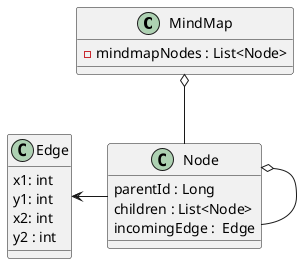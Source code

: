 @startuml
'https://plantuml.com/class-diagram


class MindMap {
    - mindmapNodes : List<Node>
}

class Node {
    parentId : Long
    children : List<Node>
    incomingEdge :  Edge
}


class Edge {
    x1: int
    y1: int
    x2: int
    y2 : int
}

MindMap o-- Node

Node -left-> Edge
Node o-- Node


@enduml